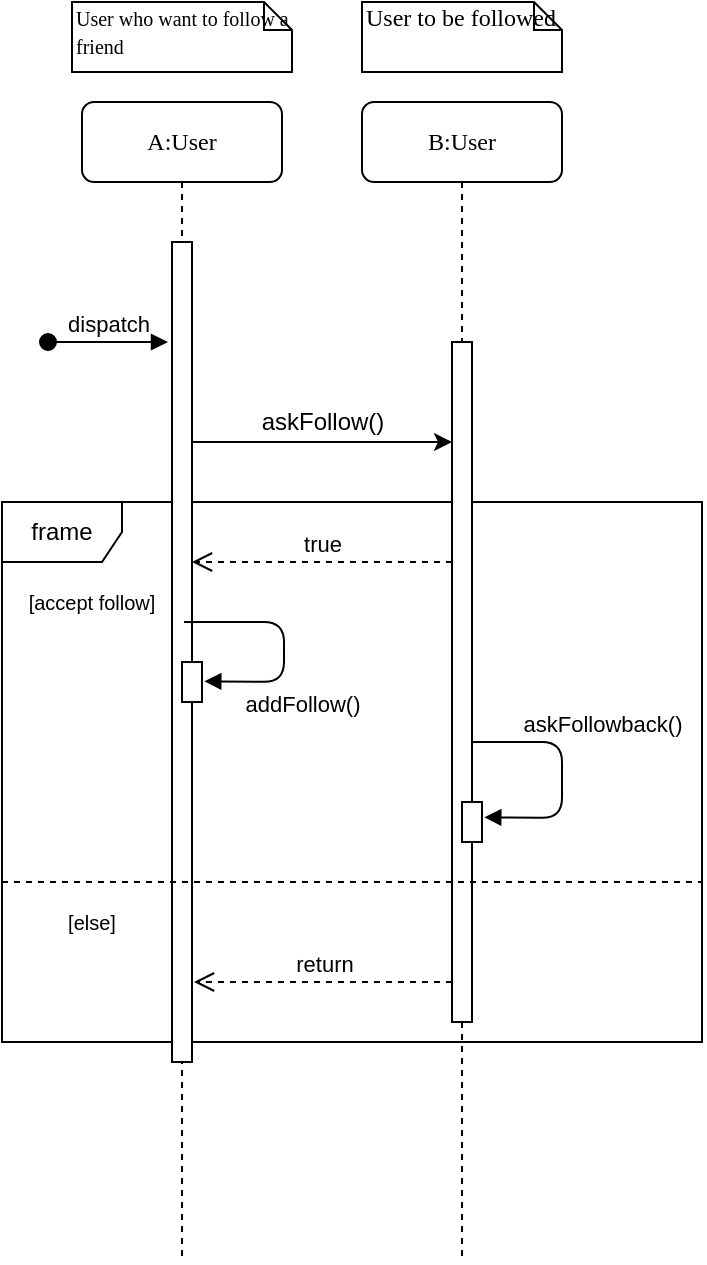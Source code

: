 <mxfile version="12.9.3" type="device"><diagram name="Page-1" id="13e1069c-82ec-6db2-03f1-153e76fe0fe0"><mxGraphModel dx="1053" dy="501" grid="1" gridSize="10" guides="1" tooltips="1" connect="1" arrows="1" fold="1" page="1" pageScale="1" pageWidth="1100" pageHeight="850" background="#ffffff" math="0" shadow="0"><root><mxCell id="0"/><mxCell id="1" parent="0"/><mxCell id="Kp1aRTsRRrNhPgK0TWwB-18" value="frame" style="shape=umlFrame;whiteSpace=wrap;html=1;" parent="1" vertex="1"><mxGeometry x="60" y="280" width="350" height="270" as="geometry"/></mxCell><mxCell id="7baba1c4bc27f4b0-2" value="B:User" style="shape=umlLifeline;perimeter=lifelinePerimeter;whiteSpace=wrap;html=1;container=1;collapsible=0;recursiveResize=0;outlineConnect=0;rounded=1;shadow=0;comic=0;labelBackgroundColor=none;strokeWidth=1;fontFamily=Verdana;fontSize=12;align=center;" parent="1" vertex="1"><mxGeometry x="240" y="80" width="100" height="580" as="geometry"/></mxCell><mxCell id="7baba1c4bc27f4b0-10" value="" style="html=1;points=[];perimeter=orthogonalPerimeter;rounded=0;shadow=0;comic=0;labelBackgroundColor=none;strokeWidth=1;fontFamily=Verdana;fontSize=12;align=center;" parent="7baba1c4bc27f4b0-2" vertex="1"><mxGeometry x="45" y="120" width="10" height="340" as="geometry"/></mxCell><mxCell id="Kp1aRTsRRrNhPgK0TWwB-20" value="askFollowback()" style="html=1;verticalAlign=bottom;endArrow=block;entryX=1.113;entryY=0.383;entryDx=0;entryDy=0;entryPerimeter=0;" parent="7baba1c4bc27f4b0-2" edge="1" target="5G8aX_SST6rpXqIRn8si-2"><mxGeometry x="-0.262" y="20" width="80" relative="1" as="geometry"><mxPoint x="55" y="320" as="sourcePoint"/><mxPoint x="55.0" y="358" as="targetPoint"/><Array as="points"><mxPoint x="100" y="320"/><mxPoint x="100" y="358"/></Array><mxPoint as="offset"/></mxGeometry></mxCell><mxCell id="7baba1c4bc27f4b0-8" value="A:User" style="shape=umlLifeline;perimeter=lifelinePerimeter;whiteSpace=wrap;html=1;container=1;collapsible=0;recursiveResize=0;outlineConnect=0;rounded=1;shadow=0;comic=0;labelBackgroundColor=none;strokeWidth=1;fontFamily=Verdana;fontSize=12;align=center;" parent="1" vertex="1"><mxGeometry x="100" y="80" width="100" height="580" as="geometry"/></mxCell><mxCell id="7baba1c4bc27f4b0-9" value="" style="html=1;points=[];perimeter=orthogonalPerimeter;rounded=0;shadow=0;comic=0;labelBackgroundColor=none;strokeWidth=1;fontFamily=Verdana;fontSize=12;align=center;" parent="7baba1c4bc27f4b0-8" vertex="1"><mxGeometry x="45" y="70" width="10" height="410" as="geometry"/></mxCell><mxCell id="7baba1c4bc27f4b0-40" value="&lt;font style=&quot;font-size: 10px&quot;&gt;User who want to follow a friend&lt;/font&gt;" style="shape=note;whiteSpace=wrap;html=1;size=14;verticalAlign=top;align=left;spacingTop=-6;rounded=0;shadow=0;comic=0;labelBackgroundColor=none;strokeWidth=1;fontFamily=Verdana;fontSize=12" parent="1" vertex="1"><mxGeometry x="95" y="30" width="110" height="35" as="geometry"/></mxCell><mxCell id="7baba1c4bc27f4b0-41" value="User to be followed" style="shape=note;whiteSpace=wrap;html=1;size=14;verticalAlign=top;align=left;spacingTop=-6;rounded=0;shadow=0;comic=0;labelBackgroundColor=none;strokeWidth=1;fontFamily=Verdana;fontSize=12" parent="1" vertex="1"><mxGeometry x="240" y="30" width="100" height="35" as="geometry"/></mxCell><mxCell id="Kp1aRTsRRrNhPgK0TWwB-12" value="dispatch" style="html=1;verticalAlign=bottom;startArrow=oval;endArrow=block;startSize=8;" parent="1" edge="1"><mxGeometry relative="1" as="geometry"><mxPoint x="83" y="200" as="sourcePoint"/><mxPoint x="143" y="200.0" as="targetPoint"/><Array as="points"><mxPoint x="143" y="200"/></Array></mxGeometry></mxCell><mxCell id="Kp1aRTsRRrNhPgK0TWwB-17" value="" style="endArrow=classic;html=1;" parent="1" edge="1"><mxGeometry width="50" height="50" relative="1" as="geometry"><mxPoint x="155.0" y="250" as="sourcePoint"/><mxPoint x="285.0" y="250" as="targetPoint"/><Array as="points"><mxPoint x="260" y="250"/></Array></mxGeometry></mxCell><mxCell id="Kp1aRTsRRrNhPgK0TWwB-26" value="askFollow()" style="text;html=1;align=center;verticalAlign=middle;resizable=0;points=[];labelBackgroundColor=#ffffff;" parent="Kp1aRTsRRrNhPgK0TWwB-17" vertex="1" connectable="0"><mxGeometry x="0.615" y="82" relative="1" as="geometry"><mxPoint x="-40" y="72" as="offset"/></mxGeometry></mxCell><mxCell id="Kp1aRTsRRrNhPgK0TWwB-21" value="" style="endArrow=none;dashed=1;html=1;exitX=-0.003;exitY=0.576;exitDx=0;exitDy=0;exitPerimeter=0;entryX=0.997;entryY=0.576;entryDx=0;entryDy=0;entryPerimeter=0;" parent="1" edge="1"><mxGeometry width="50" height="50" relative="1" as="geometry"><mxPoint x="60.0" y="470" as="sourcePoint"/><mxPoint x="410.0" y="470" as="targetPoint"/></mxGeometry></mxCell><mxCell id="Kp1aRTsRRrNhPgK0TWwB-27" value="true" style="html=1;verticalAlign=bottom;endArrow=open;dashed=1;endSize=8;" parent="1" edge="1"><mxGeometry relative="1" as="geometry"><mxPoint x="285" y="310" as="sourcePoint"/><mxPoint x="155" y="310" as="targetPoint"/></mxGeometry></mxCell><mxCell id="Kp1aRTsRRrNhPgK0TWwB-28" value="return" style="html=1;verticalAlign=bottom;endArrow=open;dashed=1;endSize=8;entryX=1.1;entryY=0.862;entryDx=0;entryDy=0;entryPerimeter=0;" parent="1" edge="1"><mxGeometry relative="1" as="geometry"><mxPoint x="285" y="520.02" as="sourcePoint"/><mxPoint x="156" y="520" as="targetPoint"/></mxGeometry></mxCell><mxCell id="Kp1aRTsRRrNhPgK0TWwB-31" value="addFollow()" style="html=1;verticalAlign=bottom;endArrow=block;entryX=1.113;entryY=0.483;entryDx=0;entryDy=0;entryPerimeter=0;" parent="1" edge="1" target="5G8aX_SST6rpXqIRn8si-1"><mxGeometry x="0.335" y="22" width="80" relative="1" as="geometry"><mxPoint x="151" y="340" as="sourcePoint"/><mxPoint x="156" y="370" as="targetPoint"/><Array as="points"><mxPoint x="201" y="340"/><mxPoint x="201" y="370"/></Array><mxPoint x="9" y="-2" as="offset"/></mxGeometry></mxCell><mxCell id="Kp1aRTsRRrNhPgK0TWwB-33" value="[accept follow]" style="text;html=1;strokeColor=none;fillColor=none;align=center;verticalAlign=middle;whiteSpace=wrap;rounded=0;fontSize=10;" parent="1" vertex="1"><mxGeometry x="70" y="320" width="70" height="20" as="geometry"/></mxCell><mxCell id="Kp1aRTsRRrNhPgK0TWwB-34" value="[else]" style="text;html=1;strokeColor=none;fillColor=none;align=center;verticalAlign=middle;whiteSpace=wrap;rounded=0;fontSize=10;" parent="1" vertex="1"><mxGeometry x="70" y="480" width="70" height="20" as="geometry"/></mxCell><mxCell id="5G8aX_SST6rpXqIRn8si-1" value="" style="html=1;points=[];perimeter=orthogonalPerimeter;rounded=0;shadow=0;comic=0;labelBackgroundColor=none;strokeWidth=1;fontFamily=Verdana;fontSize=12;align=center;" vertex="1" parent="1"><mxGeometry x="150" y="360" width="10" height="20" as="geometry"/></mxCell><mxCell id="5G8aX_SST6rpXqIRn8si-2" value="" style="html=1;points=[];perimeter=orthogonalPerimeter;rounded=0;shadow=0;comic=0;labelBackgroundColor=none;strokeWidth=1;fontFamily=Verdana;fontSize=12;align=center;" vertex="1" parent="1"><mxGeometry x="290" y="430" width="10" height="20" as="geometry"/></mxCell></root></mxGraphModel></diagram></mxfile>